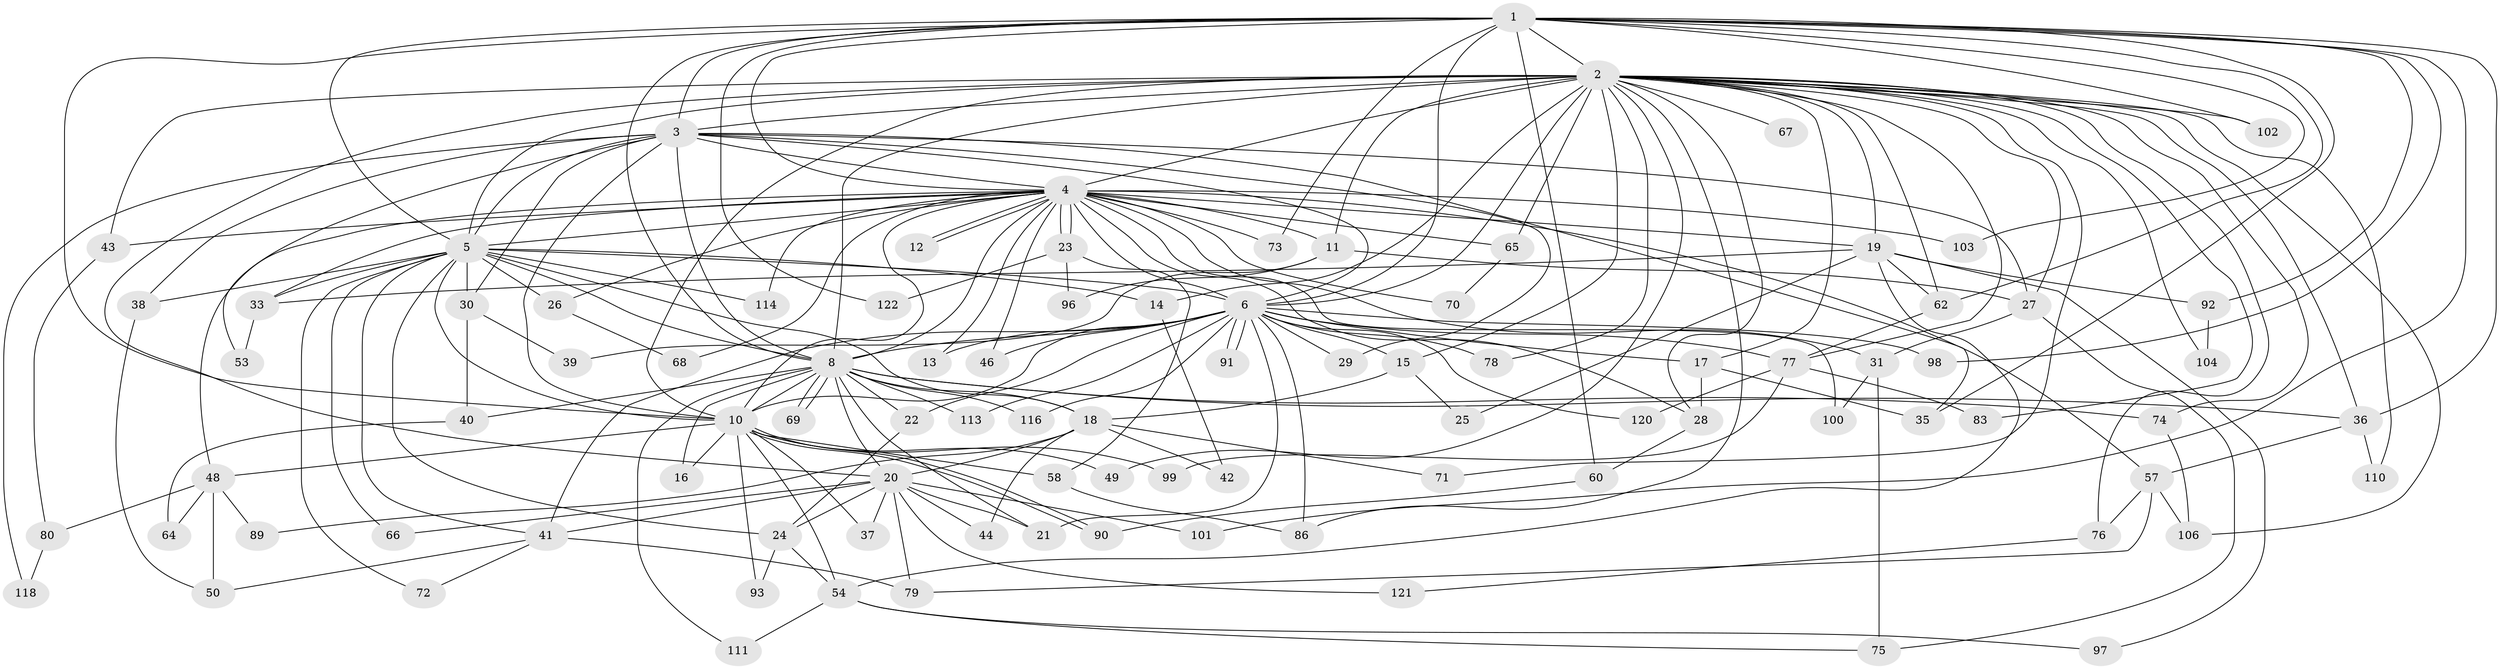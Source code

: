 // Generated by graph-tools (version 1.1) at 2025/23/03/03/25 07:23:43]
// undirected, 93 vertices, 216 edges
graph export_dot {
graph [start="1"]
  node [color=gray90,style=filled];
  1 [super="+32"];
  2 [super="+9"];
  3 [super="+84"];
  4 [super="+81"];
  5 [super="+56"];
  6 [super="+7"];
  8 [super="+51"];
  10 [super="+45"];
  11 [super="+123"];
  12;
  13;
  14;
  15;
  16;
  17 [super="+59"];
  18 [super="+55"];
  19 [super="+94"];
  20 [super="+47"];
  21 [super="+82"];
  22;
  23 [super="+88"];
  24 [super="+52"];
  25;
  26;
  27 [super="+105"];
  28;
  29;
  30;
  31;
  33 [super="+34"];
  35;
  36 [super="+85"];
  37;
  38;
  39;
  40;
  41 [super="+63"];
  42;
  43;
  44;
  46;
  48 [super="+61"];
  49;
  50 [super="+115"];
  53;
  54 [super="+108"];
  57;
  58;
  60;
  62 [super="+119"];
  64;
  65;
  66;
  67;
  68;
  69;
  70;
  71;
  72;
  73;
  74;
  75 [super="+95"];
  76;
  77 [super="+87"];
  78;
  79 [super="+117"];
  80;
  83;
  86 [super="+107"];
  89;
  90 [super="+112"];
  91;
  92;
  93;
  96;
  97;
  98;
  99;
  100;
  101;
  102;
  103;
  104;
  106 [super="+109"];
  110;
  111;
  113;
  114;
  116;
  118;
  120;
  121;
  122;
  1 -- 2 [weight=2];
  1 -- 3;
  1 -- 4;
  1 -- 5;
  1 -- 6 [weight=2];
  1 -- 8;
  1 -- 10;
  1 -- 35;
  1 -- 36;
  1 -- 60;
  1 -- 73;
  1 -- 92;
  1 -- 101;
  1 -- 102;
  1 -- 122;
  1 -- 98;
  1 -- 103;
  1 -- 62;
  2 -- 3 [weight=2];
  2 -- 4 [weight=2];
  2 -- 5 [weight=2];
  2 -- 6 [weight=4];
  2 -- 8 [weight=2];
  2 -- 10 [weight=2];
  2 -- 14;
  2 -- 15;
  2 -- 17;
  2 -- 19;
  2 -- 28;
  2 -- 65;
  2 -- 67 [weight=2];
  2 -- 74;
  2 -- 76;
  2 -- 77;
  2 -- 78;
  2 -- 104;
  2 -- 106;
  2 -- 110;
  2 -- 71;
  2 -- 11;
  2 -- 83;
  2 -- 20;
  2 -- 86;
  2 -- 27;
  2 -- 36;
  2 -- 102;
  2 -- 43;
  2 -- 49;
  2 -- 62;
  3 -- 4;
  3 -- 5;
  3 -- 6 [weight=2];
  3 -- 8;
  3 -- 10;
  3 -- 29;
  3 -- 30;
  3 -- 38;
  3 -- 53;
  3 -- 118;
  3 -- 35;
  3 -- 27;
  4 -- 5;
  4 -- 6 [weight=2];
  4 -- 8;
  4 -- 10;
  4 -- 11 [weight=2];
  4 -- 12;
  4 -- 12;
  4 -- 13;
  4 -- 19;
  4 -- 23 [weight=2];
  4 -- 23;
  4 -- 26;
  4 -- 28;
  4 -- 31;
  4 -- 33 [weight=2];
  4 -- 43;
  4 -- 46;
  4 -- 48;
  4 -- 57;
  4 -- 65;
  4 -- 68;
  4 -- 70;
  4 -- 73;
  4 -- 100;
  4 -- 103;
  4 -- 114;
  5 -- 6 [weight=2];
  5 -- 8;
  5 -- 10;
  5 -- 14;
  5 -- 18;
  5 -- 26;
  5 -- 30 [weight=2];
  5 -- 33;
  5 -- 38;
  5 -- 41;
  5 -- 66;
  5 -- 72;
  5 -- 114;
  5 -- 24;
  6 -- 8 [weight=2];
  6 -- 10 [weight=3];
  6 -- 13;
  6 -- 17;
  6 -- 22;
  6 -- 29;
  6 -- 46;
  6 -- 78;
  6 -- 91;
  6 -- 91;
  6 -- 98;
  6 -- 113;
  6 -- 116;
  6 -- 120;
  6 -- 41;
  6 -- 77;
  6 -- 15;
  6 -- 21;
  6 -- 86;
  8 -- 10 [weight=2];
  8 -- 16;
  8 -- 21;
  8 -- 22;
  8 -- 40;
  8 -- 69;
  8 -- 69;
  8 -- 74;
  8 -- 111;
  8 -- 113;
  8 -- 18;
  8 -- 20;
  8 -- 36;
  8 -- 116;
  10 -- 16;
  10 -- 37;
  10 -- 48 [weight=2];
  10 -- 49;
  10 -- 58;
  10 -- 90;
  10 -- 90;
  10 -- 99;
  10 -- 93;
  10 -- 54;
  11 -- 39;
  11 -- 96;
  11 -- 27;
  14 -- 42;
  15 -- 18;
  15 -- 25;
  17 -- 35;
  17 -- 28;
  18 -- 20;
  18 -- 42;
  18 -- 44;
  18 -- 71;
  18 -- 89;
  19 -- 25;
  19 -- 54;
  19 -- 62;
  19 -- 92;
  19 -- 97;
  19 -- 33;
  20 -- 24;
  20 -- 37;
  20 -- 44;
  20 -- 66;
  20 -- 79;
  20 -- 101;
  20 -- 21;
  20 -- 121;
  20 -- 41;
  22 -- 24;
  23 -- 58;
  23 -- 96;
  23 -- 122;
  24 -- 54;
  24 -- 93;
  26 -- 68;
  27 -- 31;
  27 -- 75;
  28 -- 60;
  30 -- 39;
  30 -- 40;
  31 -- 100;
  31 -- 75;
  33 -- 53;
  36 -- 57;
  36 -- 110;
  38 -- 50;
  40 -- 64;
  41 -- 72;
  41 -- 79;
  41 -- 50;
  43 -- 80;
  48 -- 50;
  48 -- 64;
  48 -- 89;
  48 -- 80;
  54 -- 75;
  54 -- 97;
  54 -- 111;
  57 -- 76;
  57 -- 106;
  57 -- 79;
  58 -- 86;
  60 -- 90;
  62 -- 77;
  65 -- 70;
  74 -- 106;
  76 -- 121;
  77 -- 83;
  77 -- 99;
  77 -- 120;
  80 -- 118;
  92 -- 104;
}
